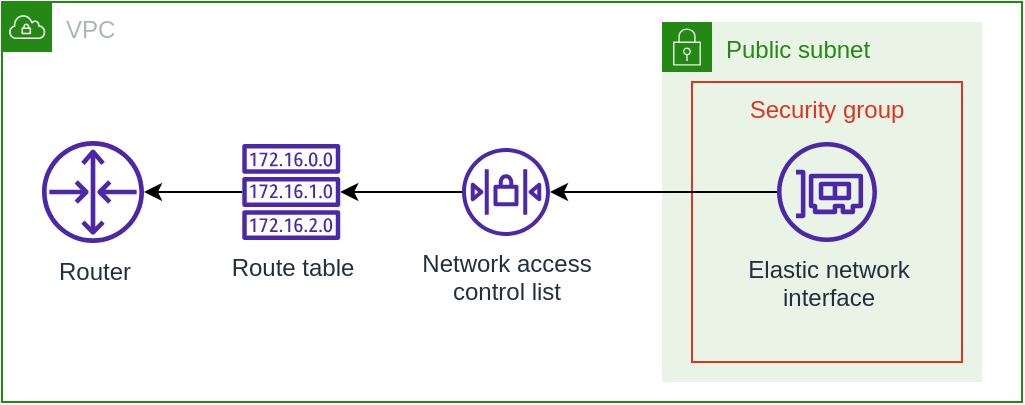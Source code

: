 <mxfile version="21.6.5" type="github">
  <diagram name="페이지-1" id="v46Kw6hZMWN8n9hihEqH">
    <mxGraphModel dx="712" dy="772" grid="1" gridSize="10" guides="1" tooltips="1" connect="1" arrows="1" fold="1" page="1" pageScale="1" pageWidth="827" pageHeight="1169" math="0" shadow="0">
      <root>
        <mxCell id="0" />
        <mxCell id="1" parent="0" />
        <mxCell id="YnKkO9R4rvAmFaV1i0---1" value="VPC" style="points=[[0,0],[0.25,0],[0.5,0],[0.75,0],[1,0],[1,0.25],[1,0.5],[1,0.75],[1,1],[0.75,1],[0.5,1],[0.25,1],[0,1],[0,0.75],[0,0.5],[0,0.25]];outlineConnect=0;gradientColor=none;html=1;whiteSpace=wrap;fontSize=12;fontStyle=0;container=1;pointerEvents=0;collapsible=0;recursiveResize=0;shape=mxgraph.aws4.group;grIcon=mxgraph.aws4.group_vpc;strokeColor=#248814;fillColor=none;verticalAlign=top;align=left;spacingLeft=30;fontColor=#AAB7B8;dashed=0;" vertex="1" parent="1">
          <mxGeometry x="50" y="170" width="510" height="200" as="geometry" />
        </mxCell>
        <mxCell id="YnKkO9R4rvAmFaV1i0---3" value="Public subnet" style="points=[[0,0],[0.25,0],[0.5,0],[0.75,0],[1,0],[1,0.25],[1,0.5],[1,0.75],[1,1],[0.75,1],[0.5,1],[0.25,1],[0,1],[0,0.75],[0,0.5],[0,0.25]];outlineConnect=0;gradientColor=none;html=1;whiteSpace=wrap;fontSize=12;fontStyle=0;container=1;pointerEvents=0;collapsible=0;recursiveResize=0;shape=mxgraph.aws4.group;grIcon=mxgraph.aws4.group_security_group;grStroke=0;strokeColor=#248814;fillColor=#E9F3E6;verticalAlign=top;align=left;spacingLeft=30;fontColor=#248814;dashed=0;" vertex="1" parent="YnKkO9R4rvAmFaV1i0---1">
          <mxGeometry x="330" y="10" width="160" height="180" as="geometry" />
        </mxCell>
        <mxCell id="YnKkO9R4rvAmFaV1i0---2" value="Security group" style="fillColor=none;strokeColor=#DD3522;verticalAlign=top;fontStyle=0;fontColor=#DD3522;whiteSpace=wrap;html=1;" vertex="1" parent="YnKkO9R4rvAmFaV1i0---3">
          <mxGeometry x="15" y="30" width="135" height="140" as="geometry" />
        </mxCell>
        <mxCell id="YnKkO9R4rvAmFaV1i0---4" value="Elastic network&lt;br&gt;interface" style="sketch=0;outlineConnect=0;fontColor=#232F3E;gradientColor=none;fillColor=#4D27AA;strokeColor=none;dashed=0;verticalLabelPosition=bottom;verticalAlign=top;align=center;html=1;fontSize=12;fontStyle=0;aspect=fixed;pointerEvents=1;shape=mxgraph.aws4.elastic_network_interface;" vertex="1" parent="YnKkO9R4rvAmFaV1i0---3">
          <mxGeometry x="57.5" y="60" width="50" height="50" as="geometry" />
        </mxCell>
        <mxCell id="YnKkO9R4rvAmFaV1i0---11" style="edgeStyle=orthogonalEdgeStyle;rounded=0;orthogonalLoop=1;jettySize=auto;html=1;" edge="1" parent="YnKkO9R4rvAmFaV1i0---1" source="YnKkO9R4rvAmFaV1i0---5" target="YnKkO9R4rvAmFaV1i0---7">
          <mxGeometry relative="1" as="geometry" />
        </mxCell>
        <mxCell id="YnKkO9R4rvAmFaV1i0---5" value="Network access &lt;br&gt;control list" style="sketch=0;outlineConnect=0;fontColor=#232F3E;gradientColor=none;fillColor=#4D27AA;strokeColor=none;dashed=0;verticalLabelPosition=bottom;verticalAlign=top;align=center;html=1;fontSize=12;fontStyle=0;aspect=fixed;pointerEvents=1;shape=mxgraph.aws4.network_access_control_list;" vertex="1" parent="YnKkO9R4rvAmFaV1i0---1">
          <mxGeometry x="230" y="73" width="44" height="44" as="geometry" />
        </mxCell>
        <mxCell id="YnKkO9R4rvAmFaV1i0---6" style="edgeStyle=orthogonalEdgeStyle;rounded=0;orthogonalLoop=1;jettySize=auto;html=1;" edge="1" parent="YnKkO9R4rvAmFaV1i0---1" source="YnKkO9R4rvAmFaV1i0---4" target="YnKkO9R4rvAmFaV1i0---5">
          <mxGeometry relative="1" as="geometry" />
        </mxCell>
        <mxCell id="YnKkO9R4rvAmFaV1i0---12" style="edgeStyle=orthogonalEdgeStyle;rounded=0;orthogonalLoop=1;jettySize=auto;html=1;" edge="1" parent="YnKkO9R4rvAmFaV1i0---1" source="YnKkO9R4rvAmFaV1i0---7" target="YnKkO9R4rvAmFaV1i0---10">
          <mxGeometry relative="1" as="geometry" />
        </mxCell>
        <mxCell id="YnKkO9R4rvAmFaV1i0---7" value="Route table" style="sketch=0;outlineConnect=0;fontColor=#232F3E;gradientColor=none;fillColor=#4D27AA;strokeColor=none;dashed=0;verticalLabelPosition=bottom;verticalAlign=top;align=center;html=1;fontSize=12;fontStyle=0;aspect=fixed;pointerEvents=1;shape=mxgraph.aws4.route_table;" vertex="1" parent="YnKkO9R4rvAmFaV1i0---1">
          <mxGeometry x="120" y="71" width="49.26" height="48" as="geometry" />
        </mxCell>
        <mxCell id="YnKkO9R4rvAmFaV1i0---10" value="Router" style="sketch=0;outlineConnect=0;fontColor=#232F3E;gradientColor=none;fillColor=#4D27AA;strokeColor=none;dashed=0;verticalLabelPosition=bottom;verticalAlign=top;align=center;html=1;fontSize=12;fontStyle=0;aspect=fixed;pointerEvents=1;shape=mxgraph.aws4.router;" vertex="1" parent="YnKkO9R4rvAmFaV1i0---1">
          <mxGeometry x="20" y="69.5" width="51" height="51" as="geometry" />
        </mxCell>
      </root>
    </mxGraphModel>
  </diagram>
</mxfile>
